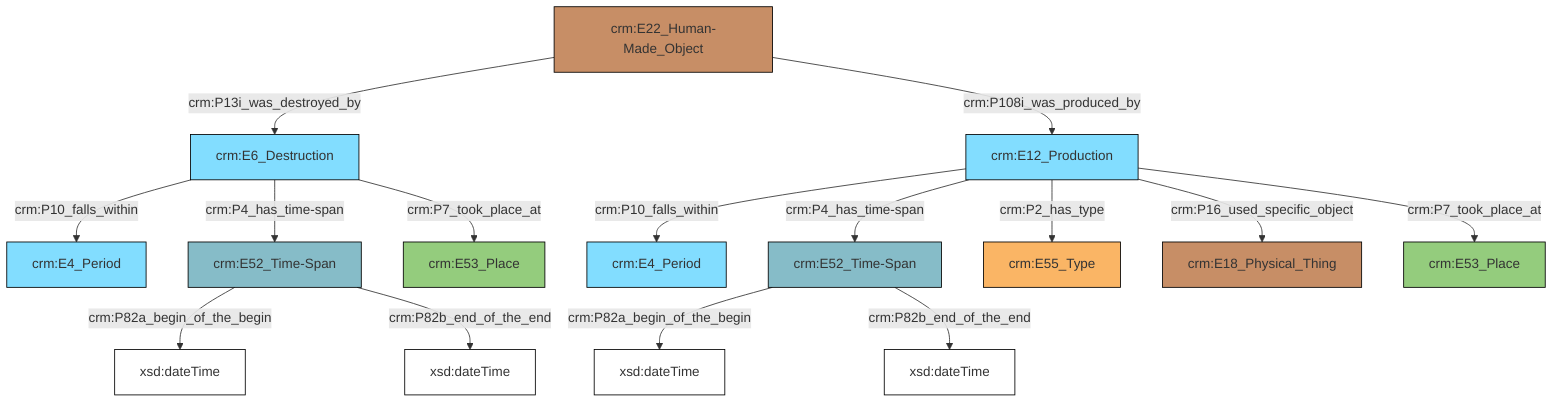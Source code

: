 flowchart TD
classDef Literal fill:#ffffff,stroke:#000000,color:;
classDef Literal_URI fill:#ffffff,stroke:#000000,color:;
classDef crm_E1_CRM_Entity fill:#ffffff,stroke:#000000,color:;
classDef crm_E1_CRM_Entity_URI fill:#ffffff,stroke:#000000,color:;
classDef crm_E2_Temporal_Entity fill:#82ddff,stroke:#000000,color:;
classDef crm_E2_Temporal_Entity_URI fill:#d2effa,stroke:#000000,color:;
classDef crm_E55_Type fill:#fab565,stroke:#000000,color:;
classDef crm_E55_Type_URI fill:#fde7ce,stroke:#000000,color:;
classDef crm_E52_Time-Span fill:#86bcc8,stroke:#000000,color:;
classDef crm_E52_Time-Span_URI fill:#dcebef,stroke:#000000,color:;
classDef crm_E41_Appellation fill:#fef3ba,stroke:#000000,color:;
classDef crm_E41_Appellation_URI fill:#fffae6,stroke:#000000,color:;
classDef crm_E53_Place fill:#94cc7d,stroke:#000000,color:;
classDef crm_E53_Place_URI fill:#e1f1da,stroke:#000000,color:;
classDef crm_E77_Persistent_Item fill:#ffffff,stroke:#000000,color:;
classDef crm_E77_Persistent_Item_URI fill:#ffffff,stroke:#000000,color:;
classDef crm_E28_Conceptual_Object fill:#fddc34,stroke:#000000,color:;
classDef crm_E28_Conceptual_Object_URI fill:#fef6cd,stroke:#000000,color:;
classDef crm_E18_Physical_Thing fill:#c78e66,stroke:#000000,color:;
classDef crm_E18_Physical_Thing_URI fill:#e3c8b5,stroke:#000000,color:;
classDef crm_E39_Actor fill:#ffbdca,stroke:#000000,color:;
classDef crm_E39_Actor_URI fill:#ffe6eb,stroke:#000000,color:;
classDef crm_E54_Dimension fill:#b8b8b8,stroke:#000000,color:;
classDef crm_E54_Dimension_URI fill:#f2f2f2,stroke:#000000,color:;
classDef crm_E92_Spacetime_Volume fill:#cc80ff,stroke:#000000,color:;
classDef crm_E92_Spacetime_Volume_URI fill:#ebccff,stroke:#000000,color:;
classDef crm_E59_Primitive_Value fill:#f0f0f0,stroke:#000000,color:;
classDef crm_E59_Primitive_Value_URI fill:#f2f2f2,stroke:#000000,color:;
classDef crm_PC0_Typed_CRM_Property fill:#ffffff,stroke:#000000,color:;
classDef crm_PC0_Typed_CRM_Property_URI fill:#ffffff,stroke:#000000,color:;
classDef Multi fill:#cccccc,stroke:#000000,color:;
classDef Multi_URI fill:#cccccc,stroke:#000000,color:;
6["crm:E52_Time-Span"]:::crm_E52_Time-Span -->|crm:P82a_begin_of_the_begin| 7["xsd:dateTime"]:::Literal
8["crm:E12_Production"]:::crm_E2_Temporal_Entity -->|crm:P10_falls_within| 2["crm:E4_Period"]:::crm_E2_Temporal_Entity
4["crm:E6_Destruction"]:::crm_E2_Temporal_Entity -->|crm:P10_falls_within| 9["crm:E4_Period"]:::crm_E2_Temporal_Entity
12["crm:E52_Time-Span"]:::crm_E52_Time-Span -->|crm:P82a_begin_of_the_begin| 13["xsd:dateTime"]:::Literal
8["crm:E12_Production"]:::crm_E2_Temporal_Entity -->|crm:P4_has_time-span| 12["crm:E52_Time-Span"]:::crm_E52_Time-Span
15["crm:E22_Human-Made_Object"]:::crm_E18_Physical_Thing -->|crm:P13i_was_destroyed_by| 4["crm:E6_Destruction"]:::crm_E2_Temporal_Entity
6["crm:E52_Time-Span"]:::crm_E52_Time-Span -->|crm:P82b_end_of_the_end| 17["xsd:dateTime"]:::Literal
8["crm:E12_Production"]:::crm_E2_Temporal_Entity -->|crm:P2_has_type| 20["crm:E55_Type"]:::crm_E55_Type
15["crm:E22_Human-Made_Object"]:::crm_E18_Physical_Thing -->|crm:P108i_was_produced_by| 8["crm:E12_Production"]:::crm_E2_Temporal_Entity
4["crm:E6_Destruction"]:::crm_E2_Temporal_Entity -->|crm:P4_has_time-span| 6["crm:E52_Time-Span"]:::crm_E52_Time-Span
8["crm:E12_Production"]:::crm_E2_Temporal_Entity -->|crm:P16_used_specific_object| 23["crm:E18_Physical_Thing"]:::crm_E18_Physical_Thing
12["crm:E52_Time-Span"]:::crm_E52_Time-Span -->|crm:P82b_end_of_the_end| 24["xsd:dateTime"]:::Literal
4["crm:E6_Destruction"]:::crm_E2_Temporal_Entity -->|crm:P7_took_place_at| 10["crm:E53_Place"]:::crm_E53_Place
8["crm:E12_Production"]:::crm_E2_Temporal_Entity -->|crm:P7_took_place_at| 0["crm:E53_Place"]:::crm_E53_Place